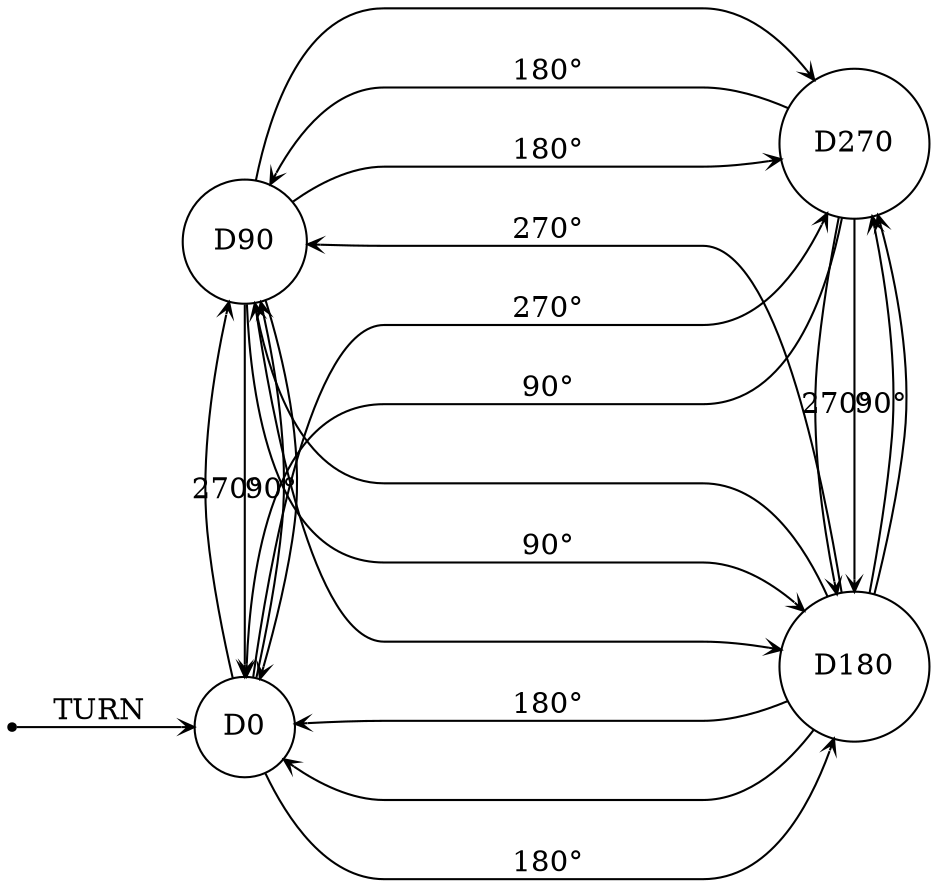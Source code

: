 
// dot -Tpng S5.dot -o S5.png
digraph nfa {
    rankdir=LR;
    node [shape=circle];
    edge [arrowhead=vee, arrowsize=0.6];
    
    start [shape=point];
    start -> D0 [label="TURN"];
    
    subgraph cluster_D0_D90 {
        D90 [shape=circle];
        
        D0 -> D90 [label=" 90°"];
        D0 -> D180 [label=" 180°"];
        D0 ->D270 [label=" 270°"];
        
        D90 -> D0 [label=" 270°"];
        D90 -> D180 [label=" 90°"];
        D90 -> D270 [label=" 180°"];
        
    }
    
    subgraph cluster_D270_D180 {
        D270 [shape=circle];
        D180 [shape=circle];

        D270 -> D0 [label=" 90°"];
        D270 -> D90 [label=" 180°"];
        D270 -> D180 [label=" 270°"];
        
        D180 -> D90 [label=" 270°"];
        D180 -> D0 [label=" 180°"];
        D180 -> D270 [label=" 90°"];
    }
    
    { rank=same; D0; D90; }
    { rank=same; D270; D180; }
    
    { edge [minlen=5]; D0 -> D90; }
    { edge [minlen=5]; D90 -> D0; }
    { edge [minlen=5]; D90 -> D180; }
    { edge [minlen=5]; D90 -> D270; }
    { edge [minlen=5]; D270 -> D180; }
    { edge [minlen=5]; D180 -> D90; }
    { edge [minlen=5]; D180 -> D270; }
    { edge [minlen=5]; D180 -> D0; }
}
